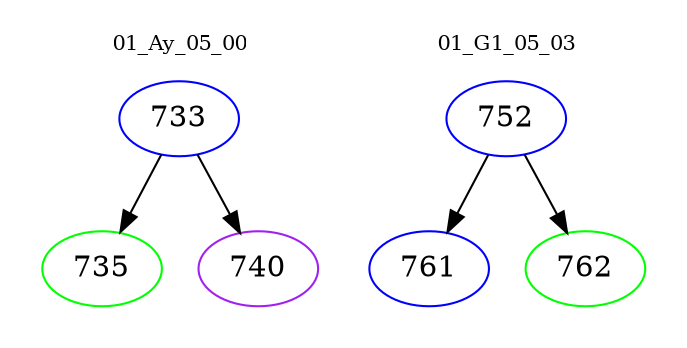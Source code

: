 digraph{
subgraph cluster_0 {
color = white
label = "01_Ay_05_00";
fontsize=10;
T0_733 [label="733", color="blue"]
T0_733 -> T0_735 [color="black"]
T0_735 [label="735", color="green"]
T0_733 -> T0_740 [color="black"]
T0_740 [label="740", color="purple"]
}
subgraph cluster_1 {
color = white
label = "01_G1_05_03";
fontsize=10;
T1_752 [label="752", color="blue"]
T1_752 -> T1_761 [color="black"]
T1_761 [label="761", color="blue"]
T1_752 -> T1_762 [color="black"]
T1_762 [label="762", color="green"]
}
}

